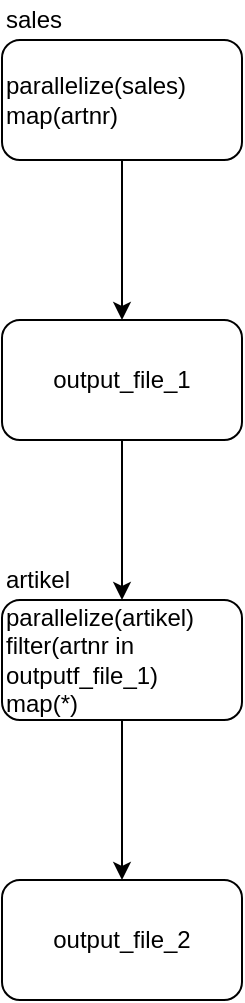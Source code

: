 <mxfile version="14.5.1" type="device"><diagram id="eObsgSDwHw9y7_NmdF3A" name="Page-1"><mxGraphModel dx="1178" dy="676" grid="1" gridSize="10" guides="1" tooltips="1" connect="1" arrows="1" fold="1" page="1" pageScale="1" pageWidth="3300" pageHeight="4681" math="0" shadow="0"><root><mxCell id="0"/><mxCell id="1" parent="0"/><mxCell id="wsz1y4WFnE8E2WutPwF0-4" value="" style="edgeStyle=orthogonalEdgeStyle;rounded=0;orthogonalLoop=1;jettySize=auto;html=1;" edge="1" parent="1" source="wsz1y4WFnE8E2WutPwF0-1" target="wsz1y4WFnE8E2WutPwF0-3"><mxGeometry relative="1" as="geometry"/></mxCell><mxCell id="wsz1y4WFnE8E2WutPwF0-1" value="parallelize(sales)&lt;br&gt;map(artnr)" style="rounded=1;whiteSpace=wrap;html=1;align=left;" vertex="1" parent="1"><mxGeometry x="1260" y="560" width="120" height="60" as="geometry"/></mxCell><mxCell id="wsz1y4WFnE8E2WutPwF0-2" value="sales" style="text;html=1;strokeColor=none;fillColor=none;align=left;verticalAlign=middle;whiteSpace=wrap;rounded=0;" vertex="1" parent="1"><mxGeometry x="1260" y="540" width="40" height="20" as="geometry"/></mxCell><mxCell id="wsz1y4WFnE8E2WutPwF0-6" value="" style="edgeStyle=orthogonalEdgeStyle;rounded=0;orthogonalLoop=1;jettySize=auto;html=1;" edge="1" parent="1" source="wsz1y4WFnE8E2WutPwF0-3" target="wsz1y4WFnE8E2WutPwF0-5"><mxGeometry relative="1" as="geometry"/></mxCell><mxCell id="wsz1y4WFnE8E2WutPwF0-3" value="output_file_1" style="rounded=1;whiteSpace=wrap;html=1;align=center;" vertex="1" parent="1"><mxGeometry x="1260" y="700" width="120" height="60" as="geometry"/></mxCell><mxCell id="wsz1y4WFnE8E2WutPwF0-10" value="" style="edgeStyle=orthogonalEdgeStyle;rounded=0;orthogonalLoop=1;jettySize=auto;html=1;" edge="1" parent="1" source="wsz1y4WFnE8E2WutPwF0-5" target="wsz1y4WFnE8E2WutPwF0-9"><mxGeometry relative="1" as="geometry"/></mxCell><mxCell id="wsz1y4WFnE8E2WutPwF0-5" value="parallelize(artikel)&lt;br&gt;filter(artnr in outputf_file_1)&lt;br&gt;map(*)" style="whiteSpace=wrap;html=1;rounded=1;align=left;" vertex="1" parent="1"><mxGeometry x="1260" y="840" width="120" height="60" as="geometry"/></mxCell><mxCell id="wsz1y4WFnE8E2WutPwF0-9" value="output_file_2" style="whiteSpace=wrap;html=1;rounded=1;align=center;" vertex="1" parent="1"><mxGeometry x="1260" y="980" width="120" height="60" as="geometry"/></mxCell><mxCell id="wsz1y4WFnE8E2WutPwF0-11" value="artikel" style="text;html=1;strokeColor=none;fillColor=none;align=left;verticalAlign=middle;whiteSpace=wrap;rounded=0;" vertex="1" parent="1"><mxGeometry x="1260" y="820" width="40" height="20" as="geometry"/></mxCell></root></mxGraphModel></diagram></mxfile>